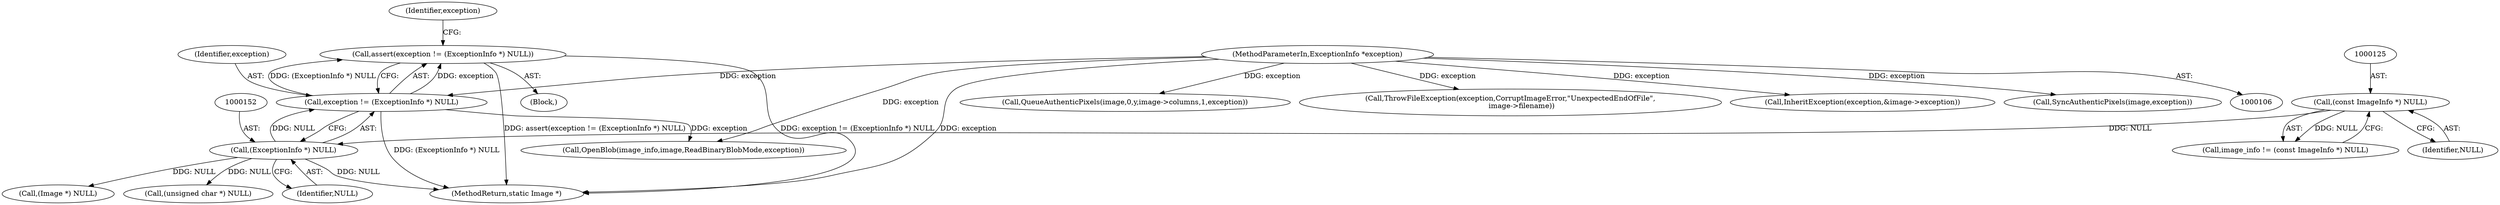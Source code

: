 digraph "0_ImageMagick_f6e9d0d9955e85bdd7540b251cd50d598dacc5e6_37@API" {
"1000148" [label="(Call,assert(exception != (ExceptionInfo *) NULL))"];
"1000149" [label="(Call,exception != (ExceptionInfo *) NULL)"];
"1000108" [label="(MethodParameterIn,ExceptionInfo *exception)"];
"1000151" [label="(Call,(ExceptionInfo *) NULL)"];
"1000124" [label="(Call,(const ImageInfo *) NULL)"];
"1000345" [label="(Call,QueueAuthenticPixels(image,0,y,image->columns,1,exception))"];
"1000153" [label="(Identifier,NULL)"];
"1000126" [label="(Identifier,NULL)"];
"1000157" [label="(Identifier,exception)"];
"1000151" [label="(Call,(ExceptionInfo *) NULL)"];
"1000124" [label="(Call,(const ImageInfo *) NULL)"];
"1000148" [label="(Call,assert(exception != (ExceptionInfo *) NULL))"];
"1000442" [label="(Call,ThrowFileException(exception,CorruptImageError,\"UnexpectedEndOfFile\",\n          image->filename))"];
"1000266" [label="(Call,InheritException(exception,&image->exception))"];
"1000543" [label="(MethodReturn,static Image *)"];
"1000122" [label="(Call,image_info != (const ImageInfo *) NULL)"];
"1000150" [label="(Identifier,exception)"];
"1000181" [label="(Call,(Image *) NULL)"];
"1000149" [label="(Call,exception != (ExceptionInfo *) NULL)"];
"1000109" [label="(Block,)"];
"1000108" [label="(MethodParameterIn,ExceptionInfo *exception)"];
"1000166" [label="(Call,OpenBlob(image_info,image,ReadBinaryBlobMode,exception))"];
"1000293" [label="(Call,(unsigned char *) NULL)"];
"1000400" [label="(Call,SyncAuthenticPixels(image,exception))"];
"1000148" -> "1000109"  [label="AST: "];
"1000148" -> "1000149"  [label="CFG: "];
"1000149" -> "1000148"  [label="AST: "];
"1000157" -> "1000148"  [label="CFG: "];
"1000148" -> "1000543"  [label="DDG: assert(exception != (ExceptionInfo *) NULL)"];
"1000148" -> "1000543"  [label="DDG: exception != (ExceptionInfo *) NULL"];
"1000149" -> "1000148"  [label="DDG: exception"];
"1000149" -> "1000148"  [label="DDG: (ExceptionInfo *) NULL"];
"1000149" -> "1000151"  [label="CFG: "];
"1000150" -> "1000149"  [label="AST: "];
"1000151" -> "1000149"  [label="AST: "];
"1000149" -> "1000543"  [label="DDG: (ExceptionInfo *) NULL"];
"1000108" -> "1000149"  [label="DDG: exception"];
"1000151" -> "1000149"  [label="DDG: NULL"];
"1000149" -> "1000166"  [label="DDG: exception"];
"1000108" -> "1000106"  [label="AST: "];
"1000108" -> "1000543"  [label="DDG: exception"];
"1000108" -> "1000166"  [label="DDG: exception"];
"1000108" -> "1000266"  [label="DDG: exception"];
"1000108" -> "1000345"  [label="DDG: exception"];
"1000108" -> "1000400"  [label="DDG: exception"];
"1000108" -> "1000442"  [label="DDG: exception"];
"1000151" -> "1000153"  [label="CFG: "];
"1000152" -> "1000151"  [label="AST: "];
"1000153" -> "1000151"  [label="AST: "];
"1000151" -> "1000543"  [label="DDG: NULL"];
"1000124" -> "1000151"  [label="DDG: NULL"];
"1000151" -> "1000181"  [label="DDG: NULL"];
"1000151" -> "1000293"  [label="DDG: NULL"];
"1000124" -> "1000122"  [label="AST: "];
"1000124" -> "1000126"  [label="CFG: "];
"1000125" -> "1000124"  [label="AST: "];
"1000126" -> "1000124"  [label="AST: "];
"1000122" -> "1000124"  [label="CFG: "];
"1000124" -> "1000122"  [label="DDG: NULL"];
}
